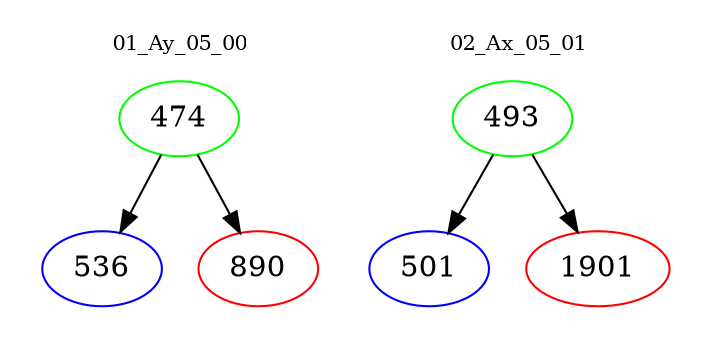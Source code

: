 digraph{
subgraph cluster_0 {
color = white
label = "01_Ay_05_00";
fontsize=10;
T0_474 [label="474", color="green"]
T0_474 -> T0_536 [color="black"]
T0_536 [label="536", color="blue"]
T0_474 -> T0_890 [color="black"]
T0_890 [label="890", color="red"]
}
subgraph cluster_1 {
color = white
label = "02_Ax_05_01";
fontsize=10;
T1_493 [label="493", color="green"]
T1_493 -> T1_501 [color="black"]
T1_501 [label="501", color="blue"]
T1_493 -> T1_1901 [color="black"]
T1_1901 [label="1901", color="red"]
}
}
